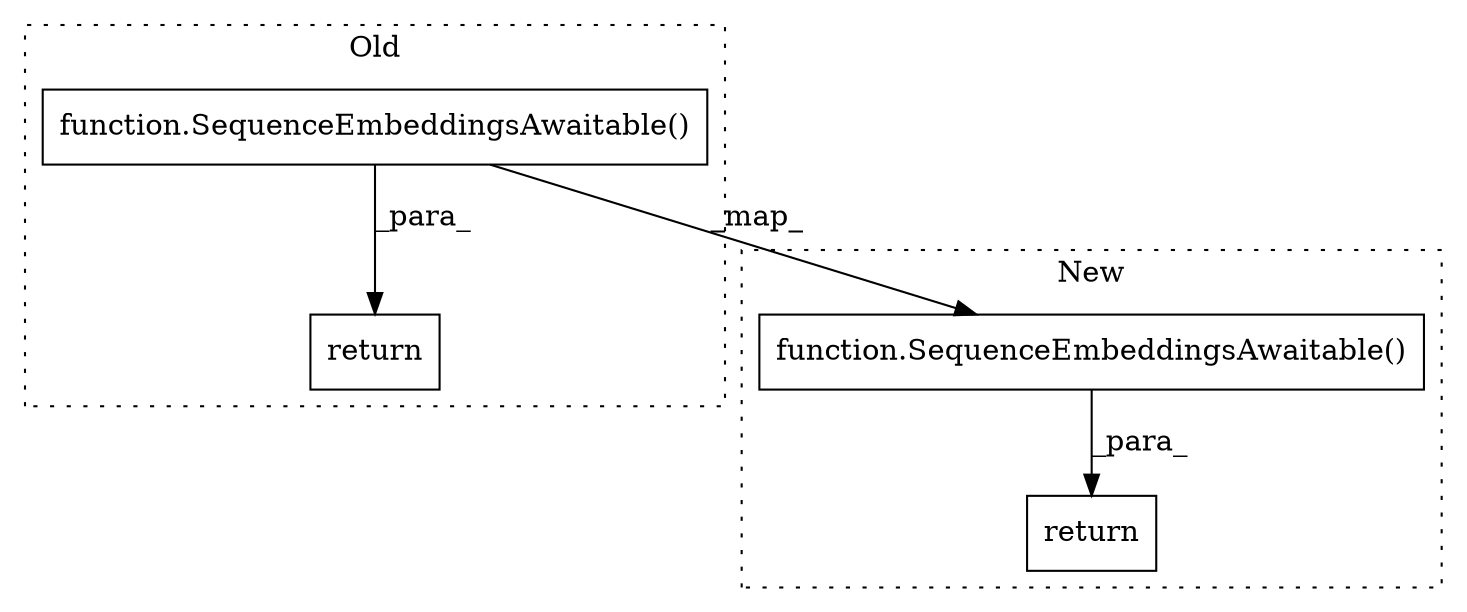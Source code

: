digraph G {
subgraph cluster0 {
1 [label="function.SequenceEmbeddingsAwaitable()" a="75" s="33546" l="199" shape="box"];
4 [label="return" a="93" s="33539" l="7" shape="box"];
label = "Old";
style="dotted";
}
subgraph cluster1 {
2 [label="function.SequenceEmbeddingsAwaitable()" a="75" s="34009" l="199" shape="box"];
3 [label="return" a="93" s="34218" l="7" shape="box"];
label = "New";
style="dotted";
}
1 -> 4 [label="_para_"];
1 -> 2 [label="_map_"];
2 -> 3 [label="_para_"];
}